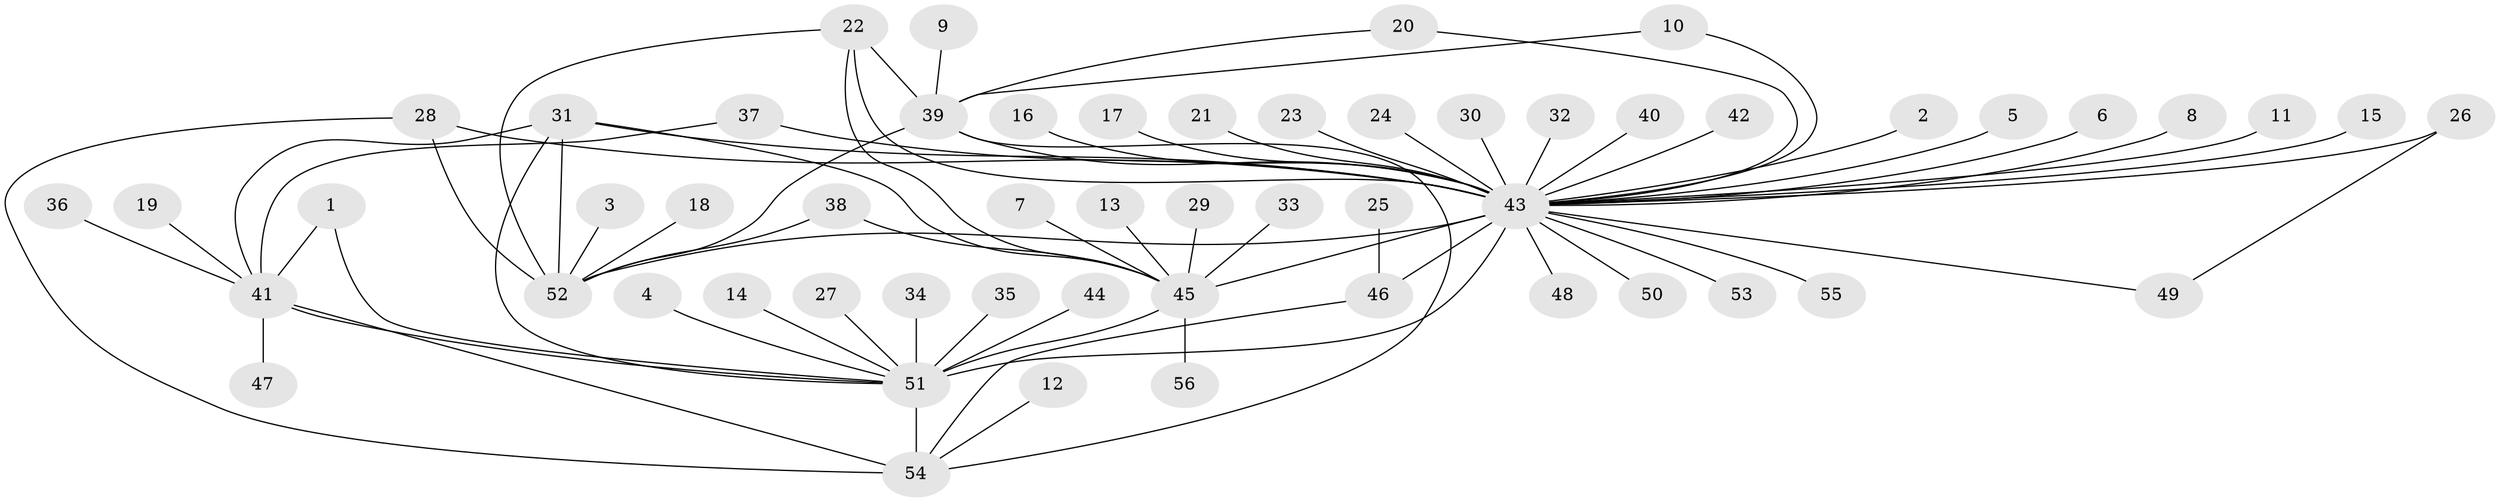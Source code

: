 // original degree distribution, {12: 0.008928571428571428, 2: 0.17857142857142858, 3: 0.08928571428571429, 5: 0.026785714285714284, 9: 0.008928571428571428, 18: 0.008928571428571428, 11: 0.017857142857142856, 7: 0.017857142857142856, 23: 0.008928571428571428, 1: 0.5446428571428571, 8: 0.008928571428571428, 4: 0.0625, 6: 0.017857142857142856}
// Generated by graph-tools (version 1.1) at 2025/49/03/09/25 03:49:49]
// undirected, 56 vertices, 75 edges
graph export_dot {
graph [start="1"]
  node [color=gray90,style=filled];
  1;
  2;
  3;
  4;
  5;
  6;
  7;
  8;
  9;
  10;
  11;
  12;
  13;
  14;
  15;
  16;
  17;
  18;
  19;
  20;
  21;
  22;
  23;
  24;
  25;
  26;
  27;
  28;
  29;
  30;
  31;
  32;
  33;
  34;
  35;
  36;
  37;
  38;
  39;
  40;
  41;
  42;
  43;
  44;
  45;
  46;
  47;
  48;
  49;
  50;
  51;
  52;
  53;
  54;
  55;
  56;
  1 -- 41 [weight=1.0];
  1 -- 51 [weight=1.0];
  2 -- 43 [weight=1.0];
  3 -- 52 [weight=1.0];
  4 -- 51 [weight=1.0];
  5 -- 43 [weight=1.0];
  6 -- 43 [weight=1.0];
  7 -- 45 [weight=1.0];
  8 -- 43 [weight=1.0];
  9 -- 39 [weight=1.0];
  10 -- 39 [weight=1.0];
  10 -- 43 [weight=1.0];
  11 -- 43 [weight=1.0];
  12 -- 54 [weight=1.0];
  13 -- 45 [weight=1.0];
  14 -- 51 [weight=1.0];
  15 -- 43 [weight=1.0];
  16 -- 43 [weight=1.0];
  17 -- 43 [weight=1.0];
  18 -- 52 [weight=1.0];
  19 -- 41 [weight=1.0];
  20 -- 39 [weight=1.0];
  20 -- 43 [weight=1.0];
  21 -- 43 [weight=1.0];
  22 -- 39 [weight=1.0];
  22 -- 43 [weight=2.0];
  22 -- 45 [weight=1.0];
  22 -- 52 [weight=1.0];
  23 -- 43 [weight=1.0];
  24 -- 43 [weight=1.0];
  25 -- 46 [weight=1.0];
  26 -- 43 [weight=1.0];
  26 -- 49 [weight=1.0];
  27 -- 51 [weight=1.0];
  28 -- 43 [weight=2.0];
  28 -- 52 [weight=1.0];
  28 -- 54 [weight=1.0];
  29 -- 45 [weight=1.0];
  30 -- 43 [weight=1.0];
  31 -- 41 [weight=1.0];
  31 -- 43 [weight=1.0];
  31 -- 45 [weight=1.0];
  31 -- 51 [weight=1.0];
  31 -- 52 [weight=1.0];
  32 -- 43 [weight=1.0];
  33 -- 45 [weight=1.0];
  34 -- 51 [weight=1.0];
  35 -- 51 [weight=1.0];
  36 -- 41 [weight=1.0];
  37 -- 41 [weight=1.0];
  37 -- 43 [weight=3.0];
  38 -- 45 [weight=1.0];
  38 -- 52 [weight=1.0];
  39 -- 43 [weight=1.0];
  39 -- 52 [weight=1.0];
  39 -- 54 [weight=1.0];
  40 -- 43 [weight=1.0];
  41 -- 47 [weight=1.0];
  41 -- 51 [weight=1.0];
  41 -- 54 [weight=1.0];
  42 -- 43 [weight=2.0];
  43 -- 45 [weight=1.0];
  43 -- 46 [weight=2.0];
  43 -- 48 [weight=1.0];
  43 -- 49 [weight=1.0];
  43 -- 50 [weight=1.0];
  43 -- 51 [weight=3.0];
  43 -- 52 [weight=1.0];
  43 -- 53 [weight=1.0];
  43 -- 55 [weight=1.0];
  44 -- 51 [weight=1.0];
  45 -- 51 [weight=1.0];
  45 -- 56 [weight=1.0];
  46 -- 54 [weight=1.0];
  51 -- 54 [weight=2.0];
}
